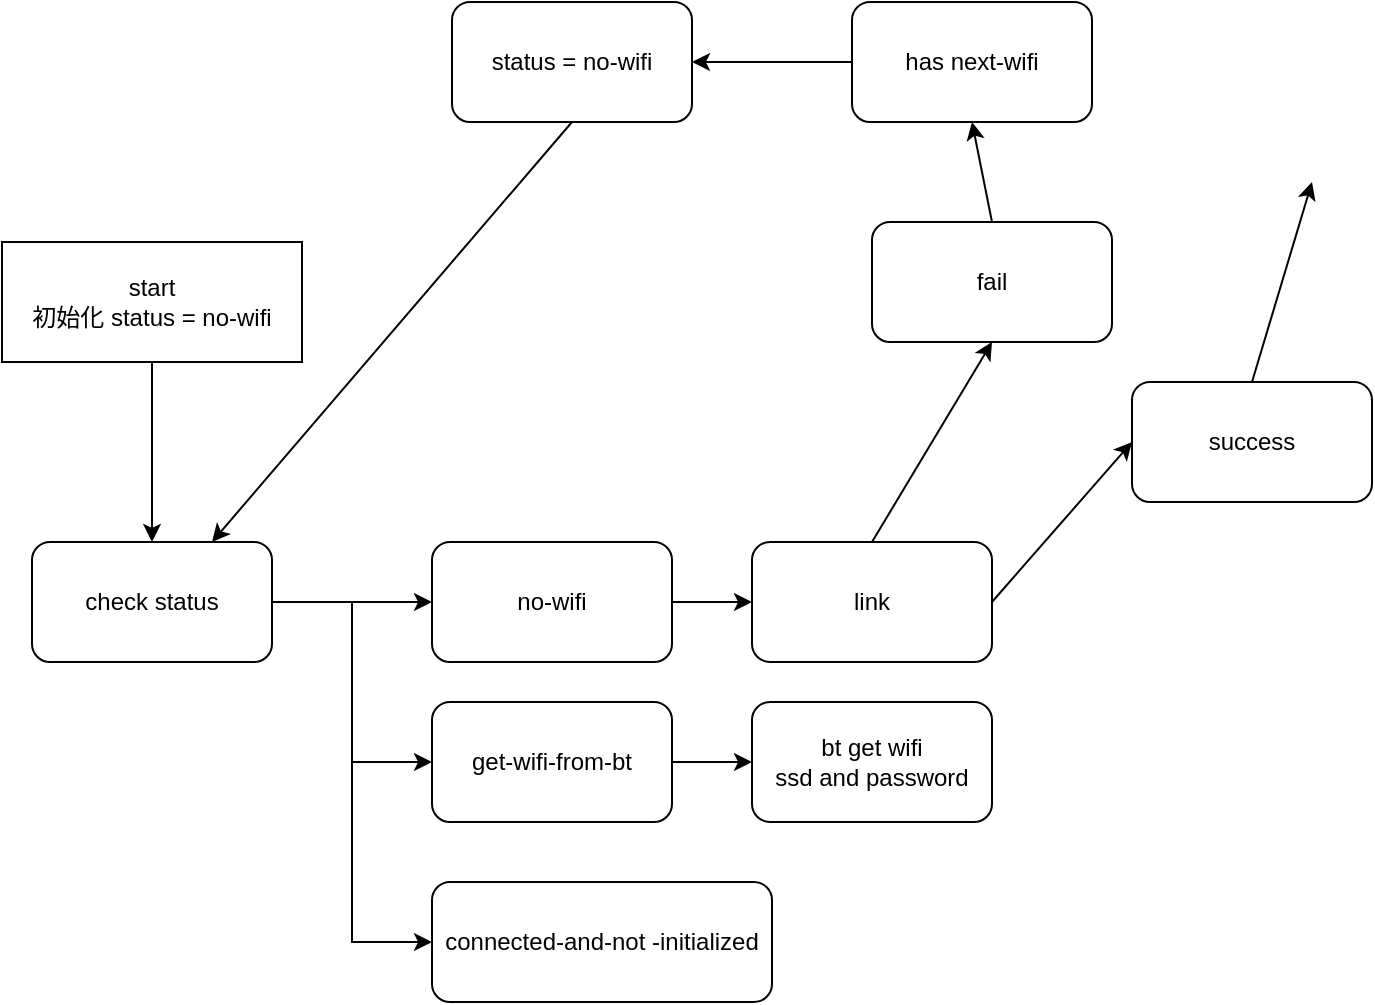 <mxfile version="22.1.0" type="device">
  <diagram name="第 1 页" id="cMDbxwdJdnLHXoHXhYGL">
    <mxGraphModel dx="1434" dy="750" grid="1" gridSize="10" guides="1" tooltips="1" connect="1" arrows="1" fold="1" page="1" pageScale="1" pageWidth="827" pageHeight="1169" math="0" shadow="0">
      <root>
        <mxCell id="0" />
        <mxCell id="1" parent="0" />
        <mxCell id="ptXoL1sZkddI6ab5TLPi-3" value="" style="edgeStyle=orthogonalEdgeStyle;rounded=0;orthogonalLoop=1;jettySize=auto;html=1;" edge="1" parent="1" source="ptXoL1sZkddI6ab5TLPi-1" target="ptXoL1sZkddI6ab5TLPi-2">
          <mxGeometry relative="1" as="geometry" />
        </mxCell>
        <mxCell id="ptXoL1sZkddI6ab5TLPi-1" value="start&lt;br&gt;初始化 status = no-wifi" style="rounded=0;whiteSpace=wrap;html=1;" vertex="1" parent="1">
          <mxGeometry x="65" y="170" width="150" height="60" as="geometry" />
        </mxCell>
        <mxCell id="ptXoL1sZkddI6ab5TLPi-5" value="" style="edgeStyle=orthogonalEdgeStyle;rounded=0;orthogonalLoop=1;jettySize=auto;html=1;entryX=0;entryY=0.5;entryDx=0;entryDy=0;" edge="1" parent="1" source="ptXoL1sZkddI6ab5TLPi-2" target="ptXoL1sZkddI6ab5TLPi-6">
          <mxGeometry relative="1" as="geometry">
            <Array as="points">
              <mxPoint x="240" y="350" />
              <mxPoint x="240" y="430" />
            </Array>
          </mxGeometry>
        </mxCell>
        <mxCell id="ptXoL1sZkddI6ab5TLPi-2" value="check status" style="rounded=1;whiteSpace=wrap;html=1;" vertex="1" parent="1">
          <mxGeometry x="80" y="320" width="120" height="60" as="geometry" />
        </mxCell>
        <mxCell id="ptXoL1sZkddI6ab5TLPi-12" value="" style="edgeStyle=orthogonalEdgeStyle;rounded=0;orthogonalLoop=1;jettySize=auto;html=1;" edge="1" parent="1" source="ptXoL1sZkddI6ab5TLPi-4" target="ptXoL1sZkddI6ab5TLPi-11">
          <mxGeometry relative="1" as="geometry" />
        </mxCell>
        <mxCell id="ptXoL1sZkddI6ab5TLPi-4" value="no-wifi" style="rounded=1;whiteSpace=wrap;html=1;" vertex="1" parent="1">
          <mxGeometry x="280" y="320" width="120" height="60" as="geometry" />
        </mxCell>
        <mxCell id="ptXoL1sZkddI6ab5TLPi-10" value="" style="edgeStyle=orthogonalEdgeStyle;rounded=0;orthogonalLoop=1;jettySize=auto;html=1;" edge="1" parent="1" source="ptXoL1sZkddI6ab5TLPi-6" target="ptXoL1sZkddI6ab5TLPi-9">
          <mxGeometry relative="1" as="geometry" />
        </mxCell>
        <mxCell id="ptXoL1sZkddI6ab5TLPi-6" value="get-wifi-from-bt" style="rounded=1;whiteSpace=wrap;html=1;" vertex="1" parent="1">
          <mxGeometry x="280" y="400" width="120" height="60" as="geometry" />
        </mxCell>
        <mxCell id="ptXoL1sZkddI6ab5TLPi-8" value="" style="endArrow=classic;html=1;rounded=0;exitX=1;exitY=0.5;exitDx=0;exitDy=0;entryX=0;entryY=0.5;entryDx=0;entryDy=0;" edge="1" parent="1" source="ptXoL1sZkddI6ab5TLPi-2" target="ptXoL1sZkddI6ab5TLPi-4">
          <mxGeometry width="50" height="50" relative="1" as="geometry">
            <mxPoint x="230" y="360" as="sourcePoint" />
            <mxPoint x="280" y="310" as="targetPoint" />
          </mxGeometry>
        </mxCell>
        <mxCell id="ptXoL1sZkddI6ab5TLPi-9" value="bt get wifi&lt;br&gt;ssd and password" style="rounded=1;whiteSpace=wrap;html=1;" vertex="1" parent="1">
          <mxGeometry x="440" y="400" width="120" height="60" as="geometry" />
        </mxCell>
        <mxCell id="ptXoL1sZkddI6ab5TLPi-11" value="link" style="rounded=1;whiteSpace=wrap;html=1;" vertex="1" parent="1">
          <mxGeometry x="440" y="320" width="120" height="60" as="geometry" />
        </mxCell>
        <mxCell id="ptXoL1sZkddI6ab5TLPi-13" value="fail" style="rounded=1;whiteSpace=wrap;html=1;" vertex="1" parent="1">
          <mxGeometry x="500" y="160" width="120" height="60" as="geometry" />
        </mxCell>
        <mxCell id="ptXoL1sZkddI6ab5TLPi-14" value="success" style="rounded=1;whiteSpace=wrap;html=1;" vertex="1" parent="1">
          <mxGeometry x="630" y="240" width="120" height="60" as="geometry" />
        </mxCell>
        <mxCell id="ptXoL1sZkddI6ab5TLPi-15" style="edgeStyle=orthogonalEdgeStyle;rounded=0;orthogonalLoop=1;jettySize=auto;html=1;exitX=0.5;exitY=1;exitDx=0;exitDy=0;" edge="1" parent="1" source="ptXoL1sZkddI6ab5TLPi-14" target="ptXoL1sZkddI6ab5TLPi-14">
          <mxGeometry relative="1" as="geometry" />
        </mxCell>
        <mxCell id="ptXoL1sZkddI6ab5TLPi-16" value="" style="endArrow=classic;html=1;rounded=0;entryX=0;entryY=0.5;entryDx=0;entryDy=0;" edge="1" parent="1" target="ptXoL1sZkddI6ab5TLPi-14">
          <mxGeometry width="50" height="50" relative="1" as="geometry">
            <mxPoint x="560" y="350" as="sourcePoint" />
            <mxPoint x="600" y="310" as="targetPoint" />
          </mxGeometry>
        </mxCell>
        <mxCell id="ptXoL1sZkddI6ab5TLPi-17" value="" style="endArrow=classic;html=1;rounded=0;entryX=0.5;entryY=1;entryDx=0;entryDy=0;exitX=0.5;exitY=0;exitDx=0;exitDy=0;" edge="1" parent="1" source="ptXoL1sZkddI6ab5TLPi-11" target="ptXoL1sZkddI6ab5TLPi-13">
          <mxGeometry width="50" height="50" relative="1" as="geometry">
            <mxPoint x="460" y="280" as="sourcePoint" />
            <mxPoint x="510" y="230" as="targetPoint" />
          </mxGeometry>
        </mxCell>
        <mxCell id="ptXoL1sZkddI6ab5TLPi-19" value="" style="endArrow=classic;html=1;rounded=0;entryX=0.5;entryY=1;entryDx=0;entryDy=0;exitX=0.5;exitY=0;exitDx=0;exitDy=0;" edge="1" parent="1" source="ptXoL1sZkddI6ab5TLPi-13" target="ptXoL1sZkddI6ab5TLPi-20">
          <mxGeometry width="50" height="50" relative="1" as="geometry">
            <mxPoint x="520" y="180" as="sourcePoint" />
            <mxPoint x="560" y="130" as="targetPoint" />
          </mxGeometry>
        </mxCell>
        <mxCell id="ptXoL1sZkddI6ab5TLPi-22" value="" style="edgeStyle=orthogonalEdgeStyle;rounded=0;orthogonalLoop=1;jettySize=auto;html=1;" edge="1" parent="1" source="ptXoL1sZkddI6ab5TLPi-20" target="ptXoL1sZkddI6ab5TLPi-21">
          <mxGeometry relative="1" as="geometry" />
        </mxCell>
        <mxCell id="ptXoL1sZkddI6ab5TLPi-20" value="has next-wifi" style="rounded=1;whiteSpace=wrap;html=1;" vertex="1" parent="1">
          <mxGeometry x="490" y="50" width="120" height="60" as="geometry" />
        </mxCell>
        <mxCell id="ptXoL1sZkddI6ab5TLPi-21" value="status = no-wifi" style="whiteSpace=wrap;html=1;rounded=1;" vertex="1" parent="1">
          <mxGeometry x="290" y="50" width="120" height="60" as="geometry" />
        </mxCell>
        <mxCell id="ptXoL1sZkddI6ab5TLPi-23" value="" style="endArrow=classic;html=1;rounded=0;exitX=0.5;exitY=1;exitDx=0;exitDy=0;entryX=0.75;entryY=0;entryDx=0;entryDy=0;" edge="1" parent="1" source="ptXoL1sZkddI6ab5TLPi-21" target="ptXoL1sZkddI6ab5TLPi-2">
          <mxGeometry width="50" height="50" relative="1" as="geometry">
            <mxPoint x="250" y="260" as="sourcePoint" />
            <mxPoint x="300" y="210" as="targetPoint" />
          </mxGeometry>
        </mxCell>
        <mxCell id="ptXoL1sZkddI6ab5TLPi-24" value="connected-and-not -initialized" style="rounded=1;whiteSpace=wrap;html=1;" vertex="1" parent="1">
          <mxGeometry x="280" y="490" width="170" height="60" as="geometry" />
        </mxCell>
        <mxCell id="ptXoL1sZkddI6ab5TLPi-25" value="" style="endArrow=classic;html=1;rounded=0;entryX=0;entryY=0.5;entryDx=0;entryDy=0;exitX=1;exitY=0.5;exitDx=0;exitDy=0;" edge="1" parent="1" source="ptXoL1sZkddI6ab5TLPi-2" target="ptXoL1sZkddI6ab5TLPi-24">
          <mxGeometry width="50" height="50" relative="1" as="geometry">
            <mxPoint x="165" y="520" as="sourcePoint" />
            <mxPoint x="215" y="470" as="targetPoint" />
            <Array as="points">
              <mxPoint x="240" y="350" />
              <mxPoint x="240" y="520" />
            </Array>
          </mxGeometry>
        </mxCell>
        <mxCell id="ptXoL1sZkddI6ab5TLPi-26" value="" style="endArrow=classic;html=1;rounded=0;exitX=0.5;exitY=0;exitDx=0;exitDy=0;" edge="1" parent="1" source="ptXoL1sZkddI6ab5TLPi-14">
          <mxGeometry width="50" height="50" relative="1" as="geometry">
            <mxPoint x="680" y="240" as="sourcePoint" />
            <mxPoint x="720" y="140" as="targetPoint" />
          </mxGeometry>
        </mxCell>
      </root>
    </mxGraphModel>
  </diagram>
</mxfile>
